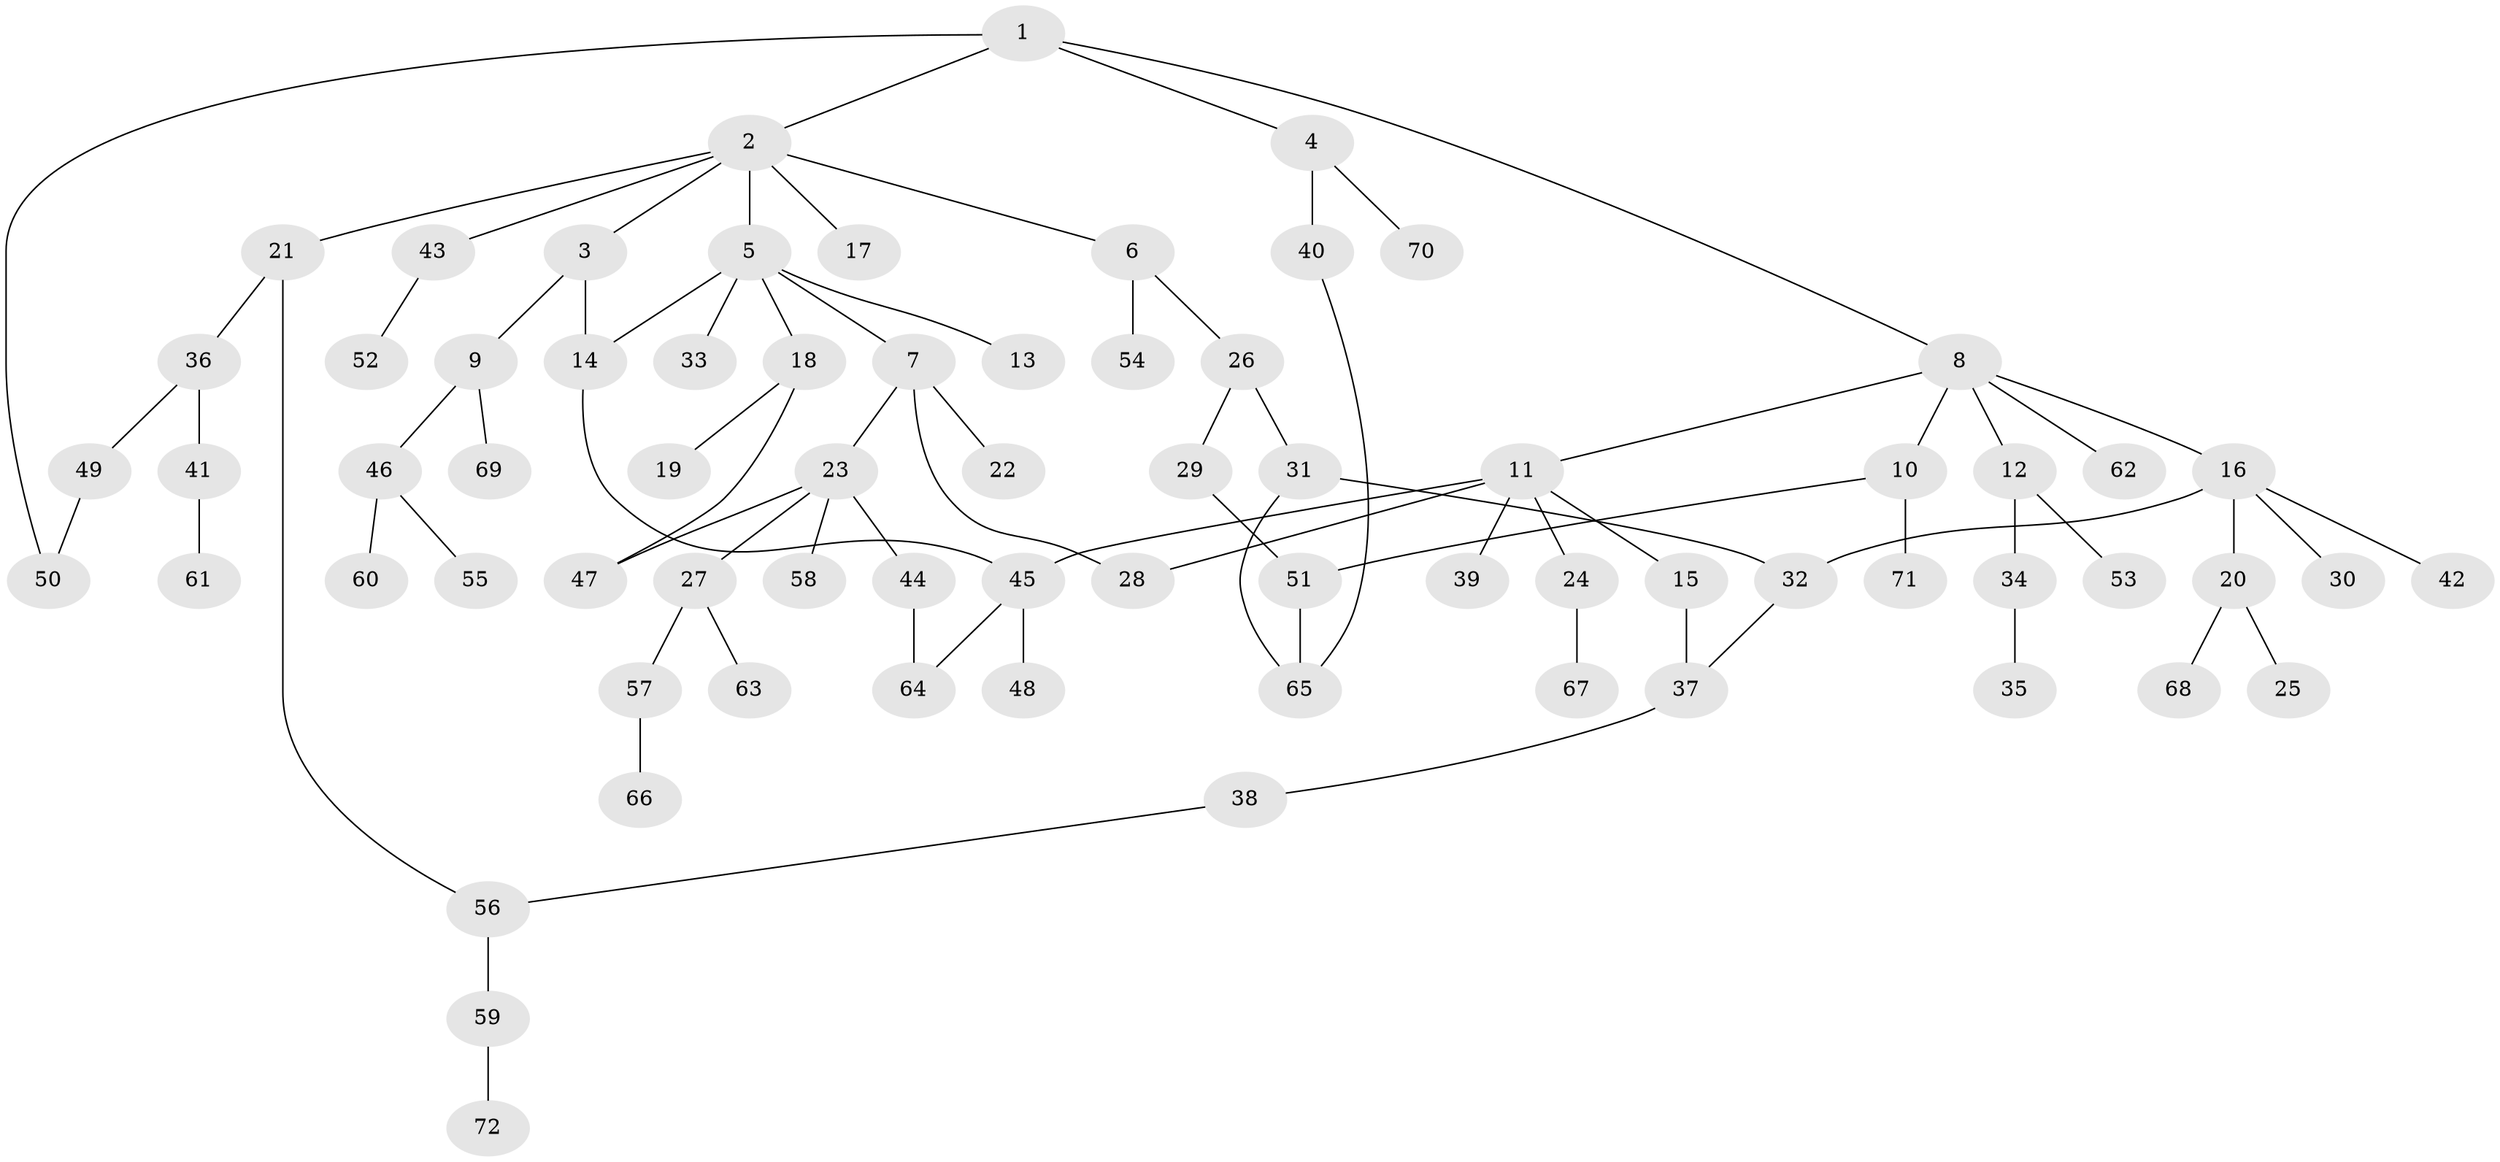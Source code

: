 // coarse degree distribution, {4: 0.2608695652173913, 6: 0.043478260869565216, 5: 0.13043478260869565, 1: 0.34782608695652173, 3: 0.13043478260869565, 2: 0.08695652173913043}
// Generated by graph-tools (version 1.1) at 2025/48/03/04/25 22:48:59]
// undirected, 72 vertices, 83 edges
graph export_dot {
  node [color=gray90,style=filled];
  1;
  2;
  3;
  4;
  5;
  6;
  7;
  8;
  9;
  10;
  11;
  12;
  13;
  14;
  15;
  16;
  17;
  18;
  19;
  20;
  21;
  22;
  23;
  24;
  25;
  26;
  27;
  28;
  29;
  30;
  31;
  32;
  33;
  34;
  35;
  36;
  37;
  38;
  39;
  40;
  41;
  42;
  43;
  44;
  45;
  46;
  47;
  48;
  49;
  50;
  51;
  52;
  53;
  54;
  55;
  56;
  57;
  58;
  59;
  60;
  61;
  62;
  63;
  64;
  65;
  66;
  67;
  68;
  69;
  70;
  71;
  72;
  1 -- 2;
  1 -- 4;
  1 -- 8;
  1 -- 50;
  2 -- 3;
  2 -- 5;
  2 -- 6;
  2 -- 17;
  2 -- 21;
  2 -- 43;
  3 -- 9;
  3 -- 14;
  4 -- 40;
  4 -- 70;
  5 -- 7;
  5 -- 13;
  5 -- 18;
  5 -- 33;
  5 -- 14;
  6 -- 26;
  6 -- 54;
  7 -- 22;
  7 -- 23;
  7 -- 28;
  8 -- 10;
  8 -- 11;
  8 -- 12;
  8 -- 16;
  8 -- 62;
  9 -- 46;
  9 -- 69;
  10 -- 51;
  10 -- 71;
  11 -- 15;
  11 -- 24;
  11 -- 28;
  11 -- 39;
  11 -- 45;
  12 -- 34;
  12 -- 53;
  14 -- 45;
  15 -- 37;
  16 -- 20;
  16 -- 30;
  16 -- 32;
  16 -- 42;
  18 -- 19;
  18 -- 47;
  20 -- 25;
  20 -- 68;
  21 -- 36;
  21 -- 56;
  23 -- 27;
  23 -- 44;
  23 -- 58;
  23 -- 47;
  24 -- 67;
  26 -- 29;
  26 -- 31;
  27 -- 57;
  27 -- 63;
  29 -- 51;
  31 -- 32;
  31 -- 65;
  32 -- 37;
  34 -- 35;
  36 -- 41;
  36 -- 49;
  37 -- 38;
  38 -- 56;
  40 -- 65;
  41 -- 61;
  43 -- 52;
  44 -- 64;
  45 -- 48;
  45 -- 64;
  46 -- 55;
  46 -- 60;
  49 -- 50;
  51 -- 65;
  56 -- 59;
  57 -- 66;
  59 -- 72;
}
